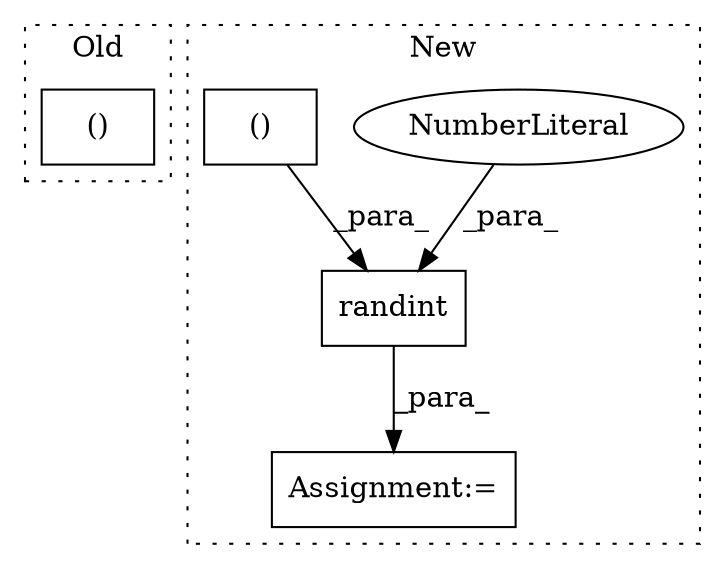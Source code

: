 digraph G {
subgraph cluster0 {
1 [label="()" a="106" s="40755" l="37" shape="box"];
label = "Old";
style="dotted";
}
subgraph cluster1 {
2 [label="randint" a="32" s="38645,38693" l="8,2" shape="box"];
3 [label="NumberLiteral" a="34" s="38653" l="1" shape="ellipse"];
4 [label="Assignment:=" a="7" s="39232" l="1" shape="box"];
5 [label="()" a="106" s="38660" l="33" shape="box"];
label = "New";
style="dotted";
}
2 -> 4 [label="_para_"];
3 -> 2 [label="_para_"];
5 -> 2 [label="_para_"];
}